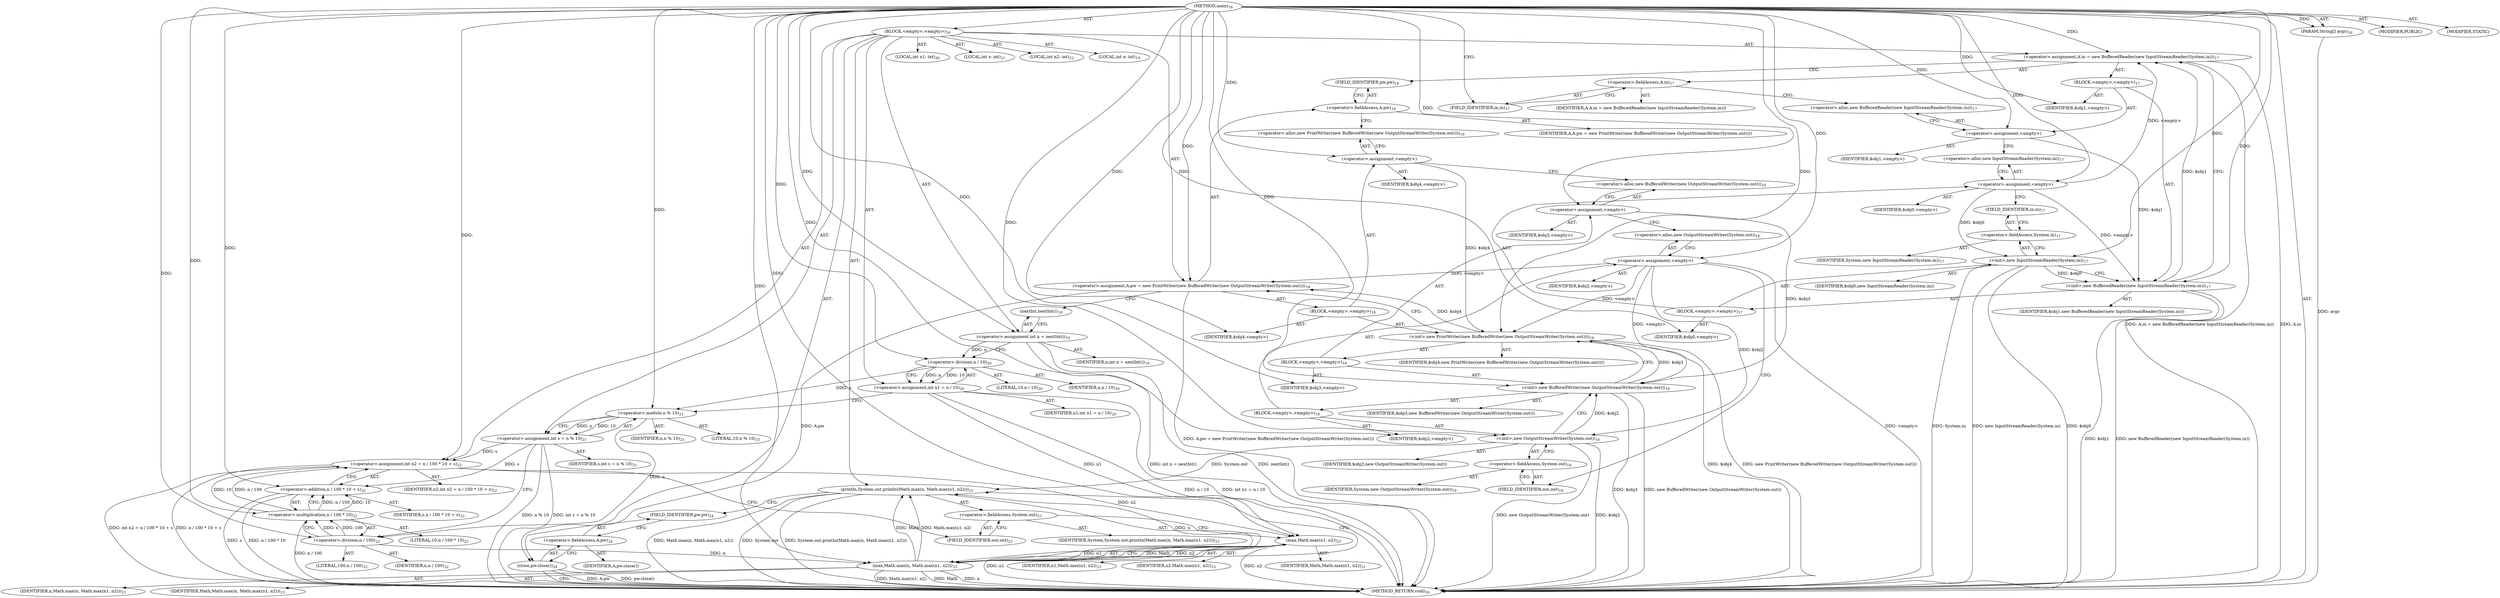 digraph "main" {  
"23" [label = <(METHOD,main)<SUB>16</SUB>> ]
"24" [label = <(PARAM,String[] args)<SUB>16</SUB>> ]
"25" [label = <(BLOCK,&lt;empty&gt;,&lt;empty&gt;)<SUB>16</SUB>> ]
"26" [label = <(&lt;operator&gt;.assignment,A.in = new BufferedReader(new InputStreamReader(System.in)))<SUB>17</SUB>> ]
"27" [label = <(&lt;operator&gt;.fieldAccess,A.in)<SUB>17</SUB>> ]
"28" [label = <(IDENTIFIER,A,A.in = new BufferedReader(new InputStreamReader(System.in)))> ]
"29" [label = <(FIELD_IDENTIFIER,in,in)<SUB>17</SUB>> ]
"30" [label = <(BLOCK,&lt;empty&gt;,&lt;empty&gt;)<SUB>17</SUB>> ]
"31" [label = <(&lt;operator&gt;.assignment,&lt;empty&gt;)> ]
"32" [label = <(IDENTIFIER,$obj1,&lt;empty&gt;)> ]
"33" [label = <(&lt;operator&gt;.alloc,new BufferedReader(new InputStreamReader(System.in)))<SUB>17</SUB>> ]
"34" [label = <(&lt;init&gt;,new BufferedReader(new InputStreamReader(System.in)))<SUB>17</SUB>> ]
"35" [label = <(IDENTIFIER,$obj1,new BufferedReader(new InputStreamReader(System.in)))> ]
"36" [label = <(BLOCK,&lt;empty&gt;,&lt;empty&gt;)<SUB>17</SUB>> ]
"37" [label = <(&lt;operator&gt;.assignment,&lt;empty&gt;)> ]
"38" [label = <(IDENTIFIER,$obj0,&lt;empty&gt;)> ]
"39" [label = <(&lt;operator&gt;.alloc,new InputStreamReader(System.in))<SUB>17</SUB>> ]
"40" [label = <(&lt;init&gt;,new InputStreamReader(System.in))<SUB>17</SUB>> ]
"41" [label = <(IDENTIFIER,$obj0,new InputStreamReader(System.in))> ]
"42" [label = <(&lt;operator&gt;.fieldAccess,System.in)<SUB>17</SUB>> ]
"43" [label = <(IDENTIFIER,System,new InputStreamReader(System.in))<SUB>17</SUB>> ]
"44" [label = <(FIELD_IDENTIFIER,in,in)<SUB>17</SUB>> ]
"45" [label = <(IDENTIFIER,$obj0,&lt;empty&gt;)> ]
"46" [label = <(IDENTIFIER,$obj1,&lt;empty&gt;)> ]
"47" [label = <(&lt;operator&gt;.assignment,A.pw = new PrintWriter(new BufferedWriter(new OutputStreamWriter(System.out))))<SUB>18</SUB>> ]
"48" [label = <(&lt;operator&gt;.fieldAccess,A.pw)<SUB>18</SUB>> ]
"49" [label = <(IDENTIFIER,A,A.pw = new PrintWriter(new BufferedWriter(new OutputStreamWriter(System.out))))> ]
"50" [label = <(FIELD_IDENTIFIER,pw,pw)<SUB>18</SUB>> ]
"51" [label = <(BLOCK,&lt;empty&gt;,&lt;empty&gt;)<SUB>18</SUB>> ]
"52" [label = <(&lt;operator&gt;.assignment,&lt;empty&gt;)> ]
"53" [label = <(IDENTIFIER,$obj4,&lt;empty&gt;)> ]
"54" [label = <(&lt;operator&gt;.alloc,new PrintWriter(new BufferedWriter(new OutputStreamWriter(System.out))))<SUB>18</SUB>> ]
"55" [label = <(&lt;init&gt;,new PrintWriter(new BufferedWriter(new OutputStreamWriter(System.out))))<SUB>18</SUB>> ]
"56" [label = <(IDENTIFIER,$obj4,new PrintWriter(new BufferedWriter(new OutputStreamWriter(System.out))))> ]
"57" [label = <(BLOCK,&lt;empty&gt;,&lt;empty&gt;)<SUB>18</SUB>> ]
"58" [label = <(&lt;operator&gt;.assignment,&lt;empty&gt;)> ]
"59" [label = <(IDENTIFIER,$obj3,&lt;empty&gt;)> ]
"60" [label = <(&lt;operator&gt;.alloc,new BufferedWriter(new OutputStreamWriter(System.out)))<SUB>18</SUB>> ]
"61" [label = <(&lt;init&gt;,new BufferedWriter(new OutputStreamWriter(System.out)))<SUB>18</SUB>> ]
"62" [label = <(IDENTIFIER,$obj3,new BufferedWriter(new OutputStreamWriter(System.out)))> ]
"63" [label = <(BLOCK,&lt;empty&gt;,&lt;empty&gt;)<SUB>18</SUB>> ]
"64" [label = <(&lt;operator&gt;.assignment,&lt;empty&gt;)> ]
"65" [label = <(IDENTIFIER,$obj2,&lt;empty&gt;)> ]
"66" [label = <(&lt;operator&gt;.alloc,new OutputStreamWriter(System.out))<SUB>18</SUB>> ]
"67" [label = <(&lt;init&gt;,new OutputStreamWriter(System.out))<SUB>18</SUB>> ]
"68" [label = <(IDENTIFIER,$obj2,new OutputStreamWriter(System.out))> ]
"69" [label = <(&lt;operator&gt;.fieldAccess,System.out)<SUB>18</SUB>> ]
"70" [label = <(IDENTIFIER,System,new OutputStreamWriter(System.out))<SUB>18</SUB>> ]
"71" [label = <(FIELD_IDENTIFIER,out,out)<SUB>18</SUB>> ]
"72" [label = <(IDENTIFIER,$obj2,&lt;empty&gt;)> ]
"73" [label = <(IDENTIFIER,$obj3,&lt;empty&gt;)> ]
"74" [label = <(IDENTIFIER,$obj4,&lt;empty&gt;)> ]
"75" [label = <(LOCAL,int n: int)<SUB>19</SUB>> ]
"76" [label = <(&lt;operator&gt;.assignment,int n = nextInt())<SUB>19</SUB>> ]
"77" [label = <(IDENTIFIER,n,int n = nextInt())<SUB>19</SUB>> ]
"78" [label = <(nextInt,nextInt())<SUB>19</SUB>> ]
"79" [label = <(LOCAL,int n1: int)<SUB>20</SUB>> ]
"80" [label = <(&lt;operator&gt;.assignment,int n1 = n / 10)<SUB>20</SUB>> ]
"81" [label = <(IDENTIFIER,n1,int n1 = n / 10)<SUB>20</SUB>> ]
"82" [label = <(&lt;operator&gt;.division,n / 10)<SUB>20</SUB>> ]
"83" [label = <(IDENTIFIER,n,n / 10)<SUB>20</SUB>> ]
"84" [label = <(LITERAL,10,n / 10)<SUB>20</SUB>> ]
"85" [label = <(LOCAL,int s: int)<SUB>21</SUB>> ]
"86" [label = <(&lt;operator&gt;.assignment,int s = n % 10)<SUB>21</SUB>> ]
"87" [label = <(IDENTIFIER,s,int s = n % 10)<SUB>21</SUB>> ]
"88" [label = <(&lt;operator&gt;.modulo,n % 10)<SUB>21</SUB>> ]
"89" [label = <(IDENTIFIER,n,n % 10)<SUB>21</SUB>> ]
"90" [label = <(LITERAL,10,n % 10)<SUB>21</SUB>> ]
"91" [label = <(LOCAL,int n2: int)<SUB>22</SUB>> ]
"92" [label = <(&lt;operator&gt;.assignment,int n2 = n / 100 * 10 + s)<SUB>22</SUB>> ]
"93" [label = <(IDENTIFIER,n2,int n2 = n / 100 * 10 + s)<SUB>22</SUB>> ]
"94" [label = <(&lt;operator&gt;.addition,n / 100 * 10 + s)<SUB>22</SUB>> ]
"95" [label = <(&lt;operator&gt;.multiplication,n / 100 * 10)<SUB>22</SUB>> ]
"96" [label = <(&lt;operator&gt;.division,n / 100)<SUB>22</SUB>> ]
"97" [label = <(IDENTIFIER,n,n / 100)<SUB>22</SUB>> ]
"98" [label = <(LITERAL,100,n / 100)<SUB>22</SUB>> ]
"99" [label = <(LITERAL,10,n / 100 * 10)<SUB>22</SUB>> ]
"100" [label = <(IDENTIFIER,s,n / 100 * 10 + s)<SUB>22</SUB>> ]
"101" [label = <(println,System.out.println(Math.max(n, Math.max(n1, n2))))<SUB>23</SUB>> ]
"102" [label = <(&lt;operator&gt;.fieldAccess,System.out)<SUB>23</SUB>> ]
"103" [label = <(IDENTIFIER,System,System.out.println(Math.max(n, Math.max(n1, n2))))<SUB>23</SUB>> ]
"104" [label = <(FIELD_IDENTIFIER,out,out)<SUB>23</SUB>> ]
"105" [label = <(max,Math.max(n, Math.max(n1, n2)))<SUB>23</SUB>> ]
"106" [label = <(IDENTIFIER,Math,Math.max(n, Math.max(n1, n2)))<SUB>23</SUB>> ]
"107" [label = <(IDENTIFIER,n,Math.max(n, Math.max(n1, n2)))<SUB>23</SUB>> ]
"108" [label = <(max,Math.max(n1, n2))<SUB>23</SUB>> ]
"109" [label = <(IDENTIFIER,Math,Math.max(n1, n2))<SUB>23</SUB>> ]
"110" [label = <(IDENTIFIER,n1,Math.max(n1, n2))<SUB>23</SUB>> ]
"111" [label = <(IDENTIFIER,n2,Math.max(n1, n2))<SUB>23</SUB>> ]
"112" [label = <(close,pw.close())<SUB>24</SUB>> ]
"113" [label = <(&lt;operator&gt;.fieldAccess,A.pw)<SUB>24</SUB>> ]
"114" [label = <(IDENTIFIER,A,pw.close())> ]
"115" [label = <(FIELD_IDENTIFIER,pw,pw)<SUB>24</SUB>> ]
"116" [label = <(MODIFIER,PUBLIC)> ]
"117" [label = <(MODIFIER,STATIC)> ]
"118" [label = <(METHOD_RETURN,void)<SUB>16</SUB>> ]
  "23" -> "24"  [ label = "AST: "] 
  "23" -> "25"  [ label = "AST: "] 
  "23" -> "116"  [ label = "AST: "] 
  "23" -> "117"  [ label = "AST: "] 
  "23" -> "118"  [ label = "AST: "] 
  "25" -> "26"  [ label = "AST: "] 
  "25" -> "47"  [ label = "AST: "] 
  "25" -> "75"  [ label = "AST: "] 
  "25" -> "76"  [ label = "AST: "] 
  "25" -> "79"  [ label = "AST: "] 
  "25" -> "80"  [ label = "AST: "] 
  "25" -> "85"  [ label = "AST: "] 
  "25" -> "86"  [ label = "AST: "] 
  "25" -> "91"  [ label = "AST: "] 
  "25" -> "92"  [ label = "AST: "] 
  "25" -> "101"  [ label = "AST: "] 
  "25" -> "112"  [ label = "AST: "] 
  "26" -> "27"  [ label = "AST: "] 
  "26" -> "30"  [ label = "AST: "] 
  "27" -> "28"  [ label = "AST: "] 
  "27" -> "29"  [ label = "AST: "] 
  "30" -> "31"  [ label = "AST: "] 
  "30" -> "34"  [ label = "AST: "] 
  "30" -> "46"  [ label = "AST: "] 
  "31" -> "32"  [ label = "AST: "] 
  "31" -> "33"  [ label = "AST: "] 
  "34" -> "35"  [ label = "AST: "] 
  "34" -> "36"  [ label = "AST: "] 
  "36" -> "37"  [ label = "AST: "] 
  "36" -> "40"  [ label = "AST: "] 
  "36" -> "45"  [ label = "AST: "] 
  "37" -> "38"  [ label = "AST: "] 
  "37" -> "39"  [ label = "AST: "] 
  "40" -> "41"  [ label = "AST: "] 
  "40" -> "42"  [ label = "AST: "] 
  "42" -> "43"  [ label = "AST: "] 
  "42" -> "44"  [ label = "AST: "] 
  "47" -> "48"  [ label = "AST: "] 
  "47" -> "51"  [ label = "AST: "] 
  "48" -> "49"  [ label = "AST: "] 
  "48" -> "50"  [ label = "AST: "] 
  "51" -> "52"  [ label = "AST: "] 
  "51" -> "55"  [ label = "AST: "] 
  "51" -> "74"  [ label = "AST: "] 
  "52" -> "53"  [ label = "AST: "] 
  "52" -> "54"  [ label = "AST: "] 
  "55" -> "56"  [ label = "AST: "] 
  "55" -> "57"  [ label = "AST: "] 
  "57" -> "58"  [ label = "AST: "] 
  "57" -> "61"  [ label = "AST: "] 
  "57" -> "73"  [ label = "AST: "] 
  "58" -> "59"  [ label = "AST: "] 
  "58" -> "60"  [ label = "AST: "] 
  "61" -> "62"  [ label = "AST: "] 
  "61" -> "63"  [ label = "AST: "] 
  "63" -> "64"  [ label = "AST: "] 
  "63" -> "67"  [ label = "AST: "] 
  "63" -> "72"  [ label = "AST: "] 
  "64" -> "65"  [ label = "AST: "] 
  "64" -> "66"  [ label = "AST: "] 
  "67" -> "68"  [ label = "AST: "] 
  "67" -> "69"  [ label = "AST: "] 
  "69" -> "70"  [ label = "AST: "] 
  "69" -> "71"  [ label = "AST: "] 
  "76" -> "77"  [ label = "AST: "] 
  "76" -> "78"  [ label = "AST: "] 
  "80" -> "81"  [ label = "AST: "] 
  "80" -> "82"  [ label = "AST: "] 
  "82" -> "83"  [ label = "AST: "] 
  "82" -> "84"  [ label = "AST: "] 
  "86" -> "87"  [ label = "AST: "] 
  "86" -> "88"  [ label = "AST: "] 
  "88" -> "89"  [ label = "AST: "] 
  "88" -> "90"  [ label = "AST: "] 
  "92" -> "93"  [ label = "AST: "] 
  "92" -> "94"  [ label = "AST: "] 
  "94" -> "95"  [ label = "AST: "] 
  "94" -> "100"  [ label = "AST: "] 
  "95" -> "96"  [ label = "AST: "] 
  "95" -> "99"  [ label = "AST: "] 
  "96" -> "97"  [ label = "AST: "] 
  "96" -> "98"  [ label = "AST: "] 
  "101" -> "102"  [ label = "AST: "] 
  "101" -> "105"  [ label = "AST: "] 
  "102" -> "103"  [ label = "AST: "] 
  "102" -> "104"  [ label = "AST: "] 
  "105" -> "106"  [ label = "AST: "] 
  "105" -> "107"  [ label = "AST: "] 
  "105" -> "108"  [ label = "AST: "] 
  "108" -> "109"  [ label = "AST: "] 
  "108" -> "110"  [ label = "AST: "] 
  "108" -> "111"  [ label = "AST: "] 
  "112" -> "113"  [ label = "AST: "] 
  "113" -> "114"  [ label = "AST: "] 
  "113" -> "115"  [ label = "AST: "] 
  "26" -> "50"  [ label = "CFG: "] 
  "47" -> "78"  [ label = "CFG: "] 
  "76" -> "82"  [ label = "CFG: "] 
  "80" -> "88"  [ label = "CFG: "] 
  "86" -> "96"  [ label = "CFG: "] 
  "92" -> "104"  [ label = "CFG: "] 
  "101" -> "115"  [ label = "CFG: "] 
  "112" -> "118"  [ label = "CFG: "] 
  "27" -> "33"  [ label = "CFG: "] 
  "48" -> "54"  [ label = "CFG: "] 
  "78" -> "76"  [ label = "CFG: "] 
  "82" -> "80"  [ label = "CFG: "] 
  "88" -> "86"  [ label = "CFG: "] 
  "94" -> "92"  [ label = "CFG: "] 
  "102" -> "108"  [ label = "CFG: "] 
  "105" -> "101"  [ label = "CFG: "] 
  "113" -> "112"  [ label = "CFG: "] 
  "29" -> "27"  [ label = "CFG: "] 
  "31" -> "39"  [ label = "CFG: "] 
  "34" -> "26"  [ label = "CFG: "] 
  "50" -> "48"  [ label = "CFG: "] 
  "52" -> "60"  [ label = "CFG: "] 
  "55" -> "47"  [ label = "CFG: "] 
  "95" -> "94"  [ label = "CFG: "] 
  "104" -> "102"  [ label = "CFG: "] 
  "108" -> "105"  [ label = "CFG: "] 
  "115" -> "113"  [ label = "CFG: "] 
  "33" -> "31"  [ label = "CFG: "] 
  "54" -> "52"  [ label = "CFG: "] 
  "96" -> "95"  [ label = "CFG: "] 
  "37" -> "44"  [ label = "CFG: "] 
  "40" -> "34"  [ label = "CFG: "] 
  "58" -> "66"  [ label = "CFG: "] 
  "61" -> "55"  [ label = "CFG: "] 
  "39" -> "37"  [ label = "CFG: "] 
  "42" -> "40"  [ label = "CFG: "] 
  "60" -> "58"  [ label = "CFG: "] 
  "44" -> "42"  [ label = "CFG: "] 
  "64" -> "71"  [ label = "CFG: "] 
  "67" -> "61"  [ label = "CFG: "] 
  "66" -> "64"  [ label = "CFG: "] 
  "69" -> "67"  [ label = "CFG: "] 
  "71" -> "69"  [ label = "CFG: "] 
  "23" -> "29"  [ label = "CFG: "] 
  "24" -> "118"  [ label = "DDG: args"] 
  "26" -> "118"  [ label = "DDG: A.in"] 
  "34" -> "118"  [ label = "DDG: $obj1"] 
  "40" -> "118"  [ label = "DDG: $obj0"] 
  "40" -> "118"  [ label = "DDG: System.in"] 
  "40" -> "118"  [ label = "DDG: new InputStreamReader(System.in)"] 
  "34" -> "118"  [ label = "DDG: new BufferedReader(new InputStreamReader(System.in))"] 
  "26" -> "118"  [ label = "DDG: A.in = new BufferedReader(new InputStreamReader(System.in))"] 
  "55" -> "118"  [ label = "DDG: $obj4"] 
  "61" -> "118"  [ label = "DDG: $obj3"] 
  "64" -> "118"  [ label = "DDG: &lt;empty&gt;"] 
  "67" -> "118"  [ label = "DDG: $obj2"] 
  "67" -> "118"  [ label = "DDG: new OutputStreamWriter(System.out)"] 
  "61" -> "118"  [ label = "DDG: new BufferedWriter(new OutputStreamWriter(System.out))"] 
  "55" -> "118"  [ label = "DDG: new PrintWriter(new BufferedWriter(new OutputStreamWriter(System.out)))"] 
  "47" -> "118"  [ label = "DDG: A.pw = new PrintWriter(new BufferedWriter(new OutputStreamWriter(System.out)))"] 
  "76" -> "118"  [ label = "DDG: nextInt()"] 
  "76" -> "118"  [ label = "DDG: int n = nextInt()"] 
  "80" -> "118"  [ label = "DDG: n / 10"] 
  "80" -> "118"  [ label = "DDG: int n1 = n / 10"] 
  "86" -> "118"  [ label = "DDG: n % 10"] 
  "86" -> "118"  [ label = "DDG: int s = n % 10"] 
  "95" -> "118"  [ label = "DDG: n / 100"] 
  "94" -> "118"  [ label = "DDG: n / 100 * 10"] 
  "94" -> "118"  [ label = "DDG: s"] 
  "92" -> "118"  [ label = "DDG: n / 100 * 10 + s"] 
  "92" -> "118"  [ label = "DDG: int n2 = n / 100 * 10 + s"] 
  "101" -> "118"  [ label = "DDG: System.out"] 
  "105" -> "118"  [ label = "DDG: Math"] 
  "105" -> "118"  [ label = "DDG: n"] 
  "108" -> "118"  [ label = "DDG: n1"] 
  "108" -> "118"  [ label = "DDG: n2"] 
  "105" -> "118"  [ label = "DDG: Math.max(n1, n2)"] 
  "101" -> "118"  [ label = "DDG: Math.max(n, Math.max(n1, n2))"] 
  "101" -> "118"  [ label = "DDG: System.out.println(Math.max(n, Math.max(n1, n2)))"] 
  "112" -> "118"  [ label = "DDG: A.pw"] 
  "112" -> "118"  [ label = "DDG: pw.close()"] 
  "23" -> "24"  [ label = "DDG: "] 
  "37" -> "26"  [ label = "DDG: &lt;empty&gt;"] 
  "34" -> "26"  [ label = "DDG: $obj1"] 
  "23" -> "26"  [ label = "DDG: "] 
  "64" -> "47"  [ label = "DDG: &lt;empty&gt;"] 
  "55" -> "47"  [ label = "DDG: $obj4"] 
  "23" -> "47"  [ label = "DDG: "] 
  "23" -> "76"  [ label = "DDG: "] 
  "82" -> "80"  [ label = "DDG: n"] 
  "82" -> "80"  [ label = "DDG: 10"] 
  "88" -> "86"  [ label = "DDG: n"] 
  "88" -> "86"  [ label = "DDG: 10"] 
  "95" -> "92"  [ label = "DDG: n / 100"] 
  "95" -> "92"  [ label = "DDG: 10"] 
  "86" -> "92"  [ label = "DDG: s"] 
  "23" -> "92"  [ label = "DDG: "] 
  "67" -> "101"  [ label = "DDG: System.out"] 
  "105" -> "101"  [ label = "DDG: Math"] 
  "105" -> "101"  [ label = "DDG: n"] 
  "105" -> "101"  [ label = "DDG: Math.max(n1, n2)"] 
  "47" -> "112"  [ label = "DDG: A.pw"] 
  "23" -> "31"  [ label = "DDG: "] 
  "23" -> "46"  [ label = "DDG: "] 
  "23" -> "52"  [ label = "DDG: "] 
  "23" -> "74"  [ label = "DDG: "] 
  "76" -> "82"  [ label = "DDG: n"] 
  "23" -> "82"  [ label = "DDG: "] 
  "82" -> "88"  [ label = "DDG: n"] 
  "23" -> "88"  [ label = "DDG: "] 
  "95" -> "94"  [ label = "DDG: n / 100"] 
  "95" -> "94"  [ label = "DDG: 10"] 
  "86" -> "94"  [ label = "DDG: s"] 
  "23" -> "94"  [ label = "DDG: "] 
  "108" -> "105"  [ label = "DDG: Math"] 
  "23" -> "105"  [ label = "DDG: "] 
  "96" -> "105"  [ label = "DDG: n"] 
  "108" -> "105"  [ label = "DDG: n1"] 
  "108" -> "105"  [ label = "DDG: n2"] 
  "31" -> "34"  [ label = "DDG: $obj1"] 
  "23" -> "34"  [ label = "DDG: "] 
  "37" -> "34"  [ label = "DDG: &lt;empty&gt;"] 
  "40" -> "34"  [ label = "DDG: $obj0"] 
  "52" -> "55"  [ label = "DDG: $obj4"] 
  "23" -> "55"  [ label = "DDG: "] 
  "64" -> "55"  [ label = "DDG: &lt;empty&gt;"] 
  "61" -> "55"  [ label = "DDG: $obj3"] 
  "96" -> "95"  [ label = "DDG: n"] 
  "96" -> "95"  [ label = "DDG: 100"] 
  "23" -> "95"  [ label = "DDG: "] 
  "23" -> "108"  [ label = "DDG: "] 
  "80" -> "108"  [ label = "DDG: n1"] 
  "92" -> "108"  [ label = "DDG: n2"] 
  "23" -> "37"  [ label = "DDG: "] 
  "23" -> "45"  [ label = "DDG: "] 
  "23" -> "58"  [ label = "DDG: "] 
  "23" -> "73"  [ label = "DDG: "] 
  "88" -> "96"  [ label = "DDG: n"] 
  "23" -> "96"  [ label = "DDG: "] 
  "37" -> "40"  [ label = "DDG: $obj0"] 
  "23" -> "40"  [ label = "DDG: "] 
  "58" -> "61"  [ label = "DDG: $obj3"] 
  "23" -> "61"  [ label = "DDG: "] 
  "64" -> "61"  [ label = "DDG: &lt;empty&gt;"] 
  "67" -> "61"  [ label = "DDG: $obj2"] 
  "23" -> "64"  [ label = "DDG: "] 
  "23" -> "72"  [ label = "DDG: "] 
  "64" -> "67"  [ label = "DDG: $obj2"] 
  "23" -> "67"  [ label = "DDG: "] 
}
